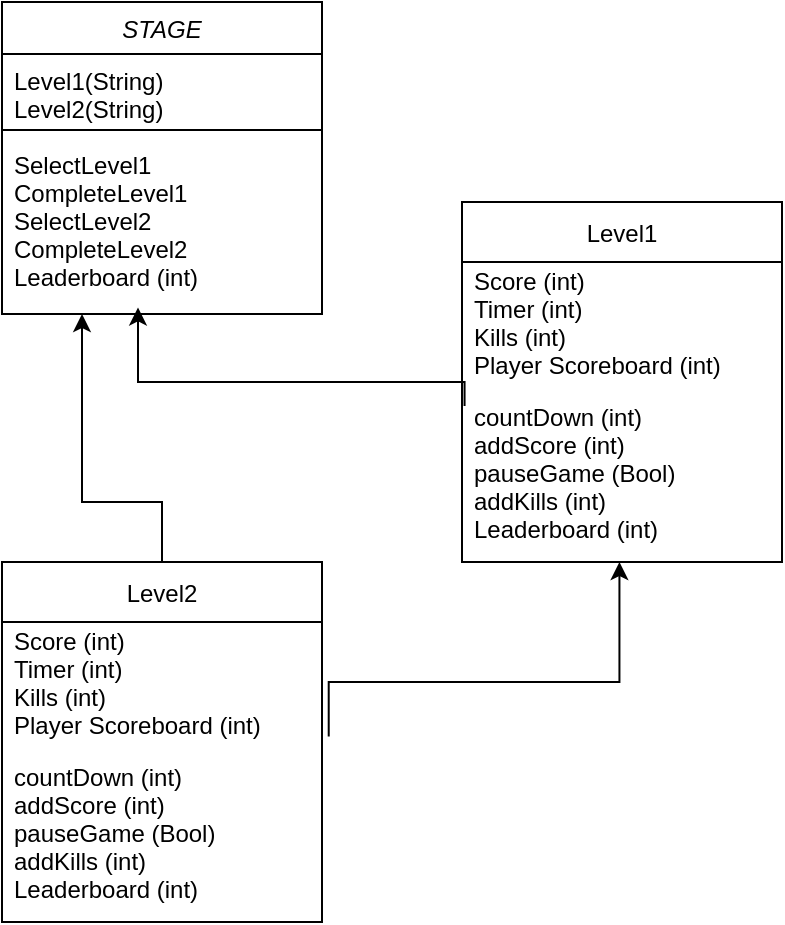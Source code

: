 <mxfile version="20.5.1" type="google"><diagram id="C5RBs43oDa-KdzZeNtuy" name="Page-1"><mxGraphModel grid="1" page="1" gridSize="10" guides="1" tooltips="1" connect="1" arrows="1" fold="1" pageScale="1" pageWidth="827" pageHeight="1169" math="0" shadow="0"><root><mxCell id="WIyWlLk6GJQsqaUBKTNV-0"/><mxCell id="WIyWlLk6GJQsqaUBKTNV-1" parent="WIyWlLk6GJQsqaUBKTNV-0"/><mxCell id="zkfFHV4jXpPFQw0GAbJ--0" value="STAGE" style="swimlane;fontStyle=2;align=center;verticalAlign=top;childLayout=stackLayout;horizontal=1;startSize=26;horizontalStack=0;resizeParent=1;resizeLast=0;collapsible=1;marginBottom=0;rounded=0;shadow=0;strokeWidth=1;" vertex="1" parent="WIyWlLk6GJQsqaUBKTNV-1"><mxGeometry x="270" y="80" width="160" height="156" as="geometry"><mxRectangle x="230" y="140" width="160" height="26" as="alternateBounds"/></mxGeometry></mxCell><mxCell id="zkfFHV4jXpPFQw0GAbJ--1" value="Level1(String)&#10;Level2(String)" style="text;align=left;verticalAlign=top;spacingLeft=4;spacingRight=4;overflow=hidden;rotatable=0;points=[[0,0.5],[1,0.5]];portConstraint=eastwest;" vertex="1" parent="zkfFHV4jXpPFQw0GAbJ--0"><mxGeometry y="26" width="160" height="34" as="geometry"/></mxCell><mxCell id="zkfFHV4jXpPFQw0GAbJ--4" value="" style="line;html=1;strokeWidth=1;align=left;verticalAlign=middle;spacingTop=-1;spacingLeft=3;spacingRight=3;rotatable=0;labelPosition=right;points=[];portConstraint=eastwest;" vertex="1" parent="zkfFHV4jXpPFQw0GAbJ--0"><mxGeometry y="60" width="160" height="8" as="geometry"/></mxCell><mxCell id="zkfFHV4jXpPFQw0GAbJ--5" value="SelectLevel1&#10;CompleteLevel1&#10;SelectLevel2&#10;CompleteLevel2&#10;Leaderboard (int)" style="text;align=left;verticalAlign=top;spacingLeft=4;spacingRight=4;overflow=hidden;rotatable=0;points=[[0,0.5],[1,0.5]];portConstraint=eastwest;" vertex="1" parent="zkfFHV4jXpPFQw0GAbJ--0"><mxGeometry y="68" width="160" height="82" as="geometry"/></mxCell><mxCell id="j0Rt5H-3rdGnX23NSYxk-1" value="Level1" style="swimlane;fontStyle=0;childLayout=stackLayout;horizontal=1;startSize=30;horizontalStack=0;resizeParent=1;resizeParentMax=0;resizeLast=0;collapsible=1;marginBottom=0;" vertex="1" parent="WIyWlLk6GJQsqaUBKTNV-1"><mxGeometry x="500" y="180" width="160" height="180" as="geometry"/></mxCell><mxCell id="j0Rt5H-3rdGnX23NSYxk-2" value="Score (int)&#10;Timer (int)&#10;Kills (int)&#10;Player Scoreboard (int)" style="text;strokeColor=none;fillColor=none;align=left;verticalAlign=middle;spacingLeft=4;spacingRight=4;overflow=hidden;points=[[0,0.5],[1,0.5]];portConstraint=eastwest;rotatable=0;" vertex="1" parent="j0Rt5H-3rdGnX23NSYxk-1"><mxGeometry y="30" width="160" height="60" as="geometry"/></mxCell><mxCell id="j0Rt5H-3rdGnX23NSYxk-4" value="countDown (int)&#10;addScore (int)&#10;pauseGame (Bool)&#10;addKills (int)&#10;Leaderboard (int)" style="text;strokeColor=none;fillColor=none;align=left;verticalAlign=middle;spacingLeft=4;spacingRight=4;overflow=hidden;points=[[0,0.5],[1,0.5]];portConstraint=eastwest;rotatable=0;" vertex="1" parent="j0Rt5H-3rdGnX23NSYxk-1"><mxGeometry y="90" width="160" height="90" as="geometry"/></mxCell><mxCell id="j0Rt5H-3rdGnX23NSYxk-5" value="Level2" style="swimlane;fontStyle=0;childLayout=stackLayout;horizontal=1;startSize=30;horizontalStack=0;resizeParent=1;resizeParentMax=0;resizeLast=0;collapsible=1;marginBottom=0;" vertex="1" parent="WIyWlLk6GJQsqaUBKTNV-1"><mxGeometry x="270" y="360" width="160" height="180" as="geometry"/></mxCell><mxCell id="j0Rt5H-3rdGnX23NSYxk-6" value="Score (int)&#10;Timer (int)&#10;Kills (int)&#10;Player Scoreboard (int)" style="text;strokeColor=none;fillColor=none;align=left;verticalAlign=middle;spacingLeft=4;spacingRight=4;overflow=hidden;points=[[0,0.5],[1,0.5]];portConstraint=eastwest;rotatable=0;" vertex="1" parent="j0Rt5H-3rdGnX23NSYxk-5"><mxGeometry y="30" width="160" height="60" as="geometry"/></mxCell><mxCell id="j0Rt5H-3rdGnX23NSYxk-7" value="countDown (int)&#10;addScore (int)&#10;pauseGame (Bool)&#10;addKills (int)&#10;Leaderboard (int)" style="text;strokeColor=none;fillColor=none;align=left;verticalAlign=middle;spacingLeft=4;spacingRight=4;overflow=hidden;points=[[0,0.5],[1,0.5]];portConstraint=eastwest;rotatable=0;" vertex="1" parent="j0Rt5H-3rdGnX23NSYxk-5"><mxGeometry y="90" width="160" height="90" as="geometry"/></mxCell><mxCell id="j0Rt5H-3rdGnX23NSYxk-12" value="" style="edgeStyle=elbowEdgeStyle;elbow=vertical;endArrow=classic;html=1;rounded=0;entryX=0.492;entryY=1;entryDx=0;entryDy=0;entryPerimeter=0;exitX=1.021;exitY=-0.03;exitDx=0;exitDy=0;exitPerimeter=0;" edge="1" parent="WIyWlLk6GJQsqaUBKTNV-1" source="j0Rt5H-3rdGnX23NSYxk-7" target="j0Rt5H-3rdGnX23NSYxk-4"><mxGeometry width="50" height="50" relative="1" as="geometry"><mxPoint x="480" y="480" as="sourcePoint"/><mxPoint x="530" y="430" as="targetPoint"/><Array as="points"><mxPoint x="490" y="420"/></Array></mxGeometry></mxCell><mxCell id="j0Rt5H-3rdGnX23NSYxk-13" value="" style="edgeStyle=elbowEdgeStyle;elbow=vertical;endArrow=classic;html=1;rounded=0;entryX=0.425;entryY=1.033;entryDx=0;entryDy=0;entryPerimeter=0;exitX=0.008;exitY=0.133;exitDx=0;exitDy=0;exitPerimeter=0;" edge="1" parent="WIyWlLk6GJQsqaUBKTNV-1" source="j0Rt5H-3rdGnX23NSYxk-4" target="zkfFHV4jXpPFQw0GAbJ--5"><mxGeometry width="50" height="50" relative="1" as="geometry"><mxPoint x="350" y="340" as="sourcePoint"/><mxPoint x="340" y="260" as="targetPoint"/><Array as="points"><mxPoint x="360" y="270"/></Array></mxGeometry></mxCell><mxCell id="j0Rt5H-3rdGnX23NSYxk-14" value="" style="edgeStyle=elbowEdgeStyle;elbow=vertical;endArrow=classic;html=1;rounded=0;entryX=0.25;entryY=1;entryDx=0;entryDy=0;exitX=0.5;exitY=0;exitDx=0;exitDy=0;" edge="1" parent="WIyWlLk6GJQsqaUBKTNV-1" source="j0Rt5H-3rdGnX23NSYxk-5" target="zkfFHV4jXpPFQw0GAbJ--0"><mxGeometry width="50" height="50" relative="1" as="geometry"><mxPoint x="380" y="350" as="sourcePoint"/><mxPoint x="400" y="330" as="targetPoint"/><Array as="points"><mxPoint x="320" y="330"/></Array></mxGeometry></mxCell></root></mxGraphModel></diagram></mxfile>